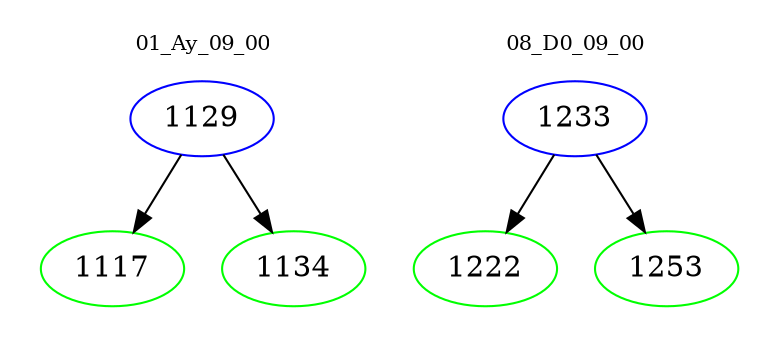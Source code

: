 digraph{
subgraph cluster_0 {
color = white
label = "01_Ay_09_00";
fontsize=10;
T0_1129 [label="1129", color="blue"]
T0_1129 -> T0_1117 [color="black"]
T0_1117 [label="1117", color="green"]
T0_1129 -> T0_1134 [color="black"]
T0_1134 [label="1134", color="green"]
}
subgraph cluster_1 {
color = white
label = "08_D0_09_00";
fontsize=10;
T1_1233 [label="1233", color="blue"]
T1_1233 -> T1_1222 [color="black"]
T1_1222 [label="1222", color="green"]
T1_1233 -> T1_1253 [color="black"]
T1_1253 [label="1253", color="green"]
}
}
